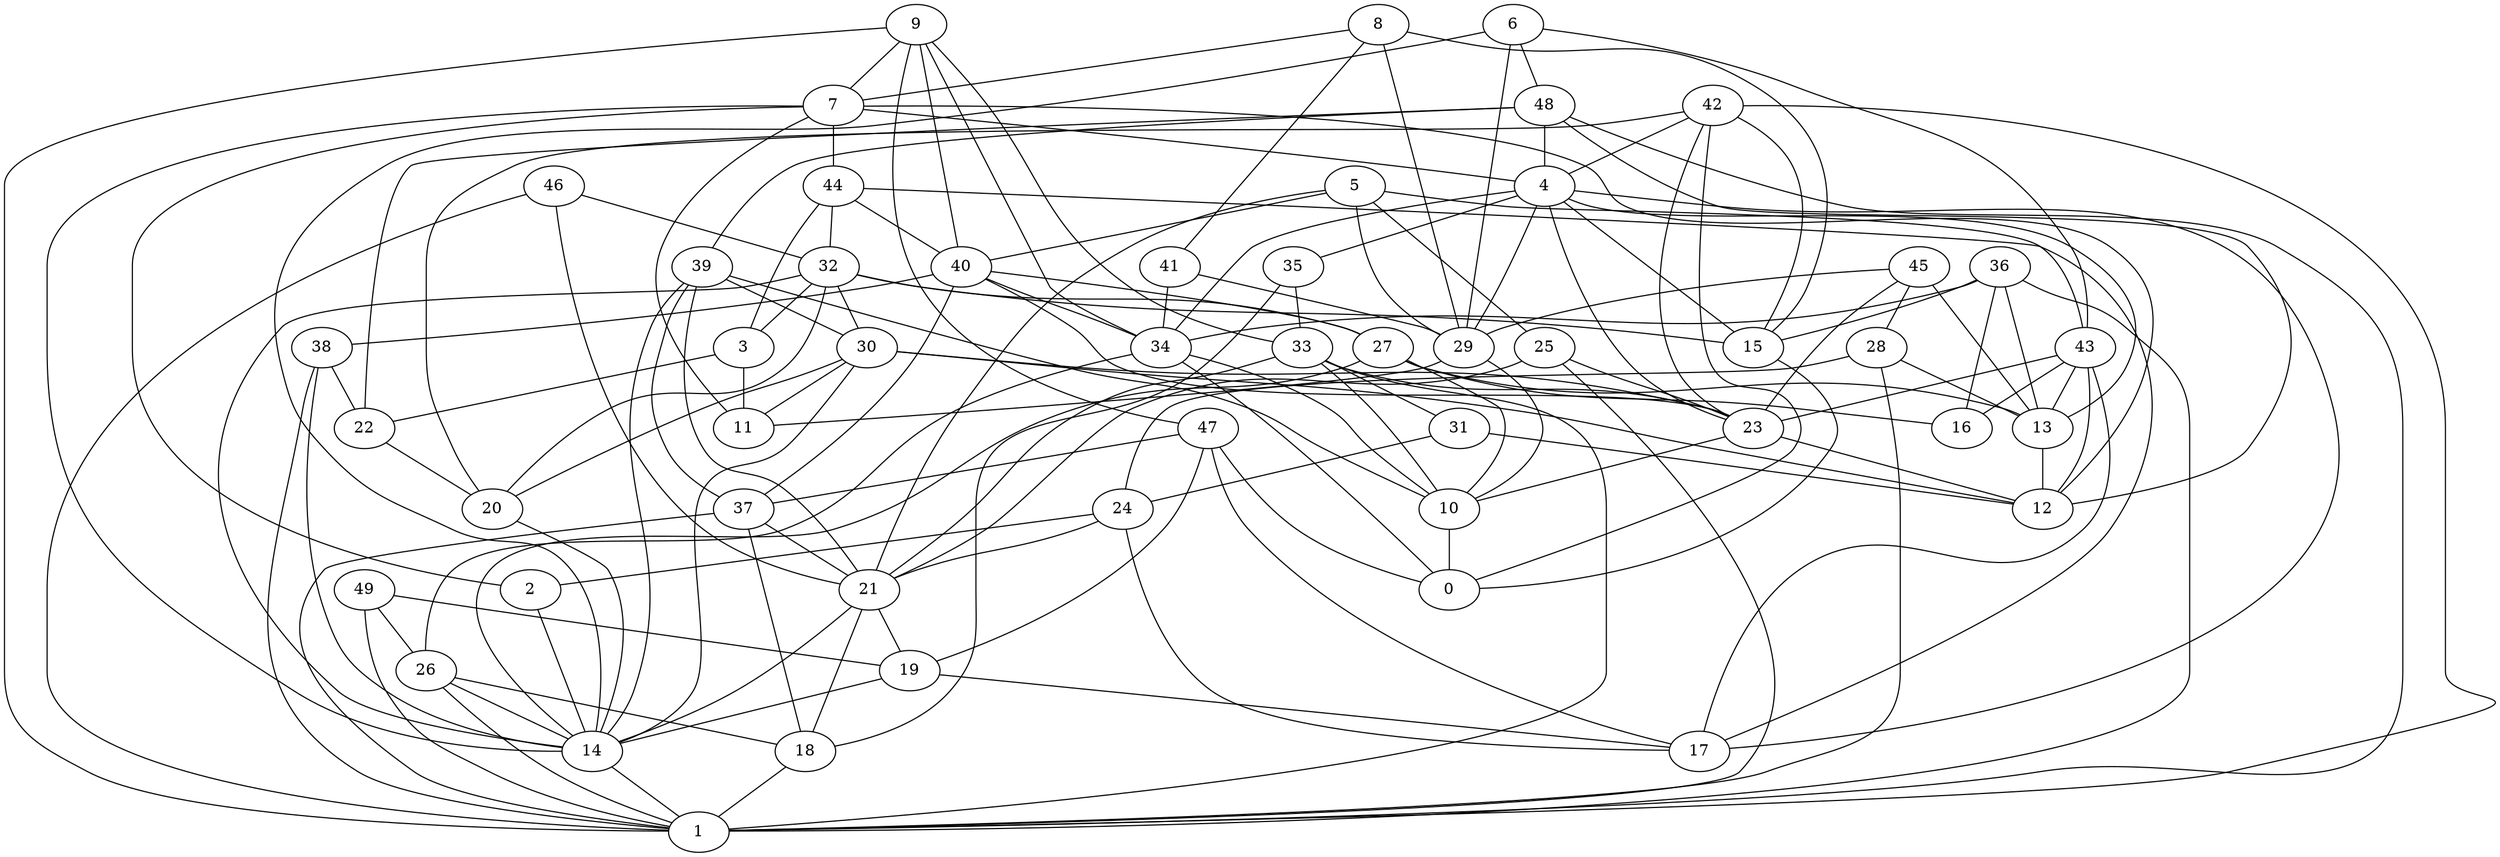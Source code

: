 digraph GG_graph {

subgraph G_graph {
edge [color = black]
"18" -> "1" [dir = none]
"46" -> "1" [dir = none]
"46" -> "32" [dir = none]
"46" -> "21" [dir = none]
"37" -> "18" [dir = none]
"37" -> "1" [dir = none]
"37" -> "21" [dir = none]
"47" -> "0" [dir = none]
"47" -> "37" [dir = none]
"47" -> "19" [dir = none]
"47" -> "17" [dir = none]
"5" -> "25" [dir = none]
"5" -> "40" [dir = none]
"5" -> "29" [dir = none]
"5" -> "21" [dir = none]
"5" -> "43" [dir = none]
"9" -> "47" [dir = none]
"9" -> "1" [dir = none]
"9" -> "7" [dir = none]
"9" -> "33" [dir = none]
"9" -> "34" [dir = none]
"9" -> "40" [dir = none]
"27" -> "16" [dir = none]
"27" -> "14" [dir = none]
"27" -> "10" [dir = none]
"27" -> "13" [dir = none]
"35" -> "18" [dir = none]
"35" -> "33" [dir = none]
"38" -> "1" [dir = none]
"38" -> "22" [dir = none]
"38" -> "14" [dir = none]
"8" -> "15" [dir = none]
"8" -> "29" [dir = none]
"8" -> "7" [dir = none]
"8" -> "41" [dir = none]
"10" -> "0" [dir = none]
"7" -> "14" [dir = none]
"7" -> "4" [dir = none]
"7" -> "11" [dir = none]
"7" -> "12" [dir = none]
"7" -> "44" [dir = none]
"7" -> "2" [dir = none]
"25" -> "1" [dir = none]
"25" -> "21" [dir = none]
"25" -> "23" [dir = none]
"2" -> "14" [dir = none]
"26" -> "14" [dir = none]
"26" -> "1" [dir = none]
"26" -> "18" [dir = none]
"32" -> "27" [dir = none]
"32" -> "15" [dir = none]
"32" -> "14" [dir = none]
"32" -> "20" [dir = none]
"32" -> "30" [dir = none]
"32" -> "3" [dir = none]
"13" -> "12" [dir = none]
"15" -> "0" [dir = none]
"29" -> "10" [dir = none]
"29" -> "11" [dir = none]
"4" -> "35" [dir = none]
"4" -> "17" [dir = none]
"4" -> "34" [dir = none]
"4" -> "13" [dir = none]
"4" -> "23" [dir = none]
"4" -> "29" [dir = none]
"4" -> "15" [dir = none]
"36" -> "34" [dir = none]
"36" -> "16" [dir = none]
"36" -> "13" [dir = none]
"36" -> "1" [dir = none]
"36" -> "15" [dir = none]
"22" -> "20" [dir = none]
"40" -> "23" [dir = none]
"40" -> "37" [dir = none]
"40" -> "27" [dir = none]
"40" -> "34" [dir = none]
"40" -> "38" [dir = none]
"33" -> "10" [dir = none]
"33" -> "31" [dir = none]
"33" -> "21" [dir = none]
"33" -> "23" [dir = none]
"33" -> "1" [dir = none]
"48" -> "39" [dir = none]
"48" -> "4" [dir = none]
"48" -> "1" [dir = none]
"48" -> "12" [dir = none]
"48" -> "22" [dir = none]
"39" -> "30" [dir = none]
"39" -> "10" [dir = none]
"39" -> "14" [dir = none]
"39" -> "37" [dir = none]
"39" -> "21" [dir = none]
"31" -> "24" [dir = none]
"31" -> "12" [dir = none]
"44" -> "17" [dir = none]
"44" -> "3" [dir = none]
"44" -> "32" [dir = none]
"44" -> "40" [dir = none]
"41" -> "29" [dir = none]
"41" -> "34" [dir = none]
"28" -> "1" [dir = none]
"28" -> "13" [dir = none]
"28" -> "24" [dir = none]
"30" -> "11" [dir = none]
"30" -> "12" [dir = none]
"30" -> "20" [dir = none]
"30" -> "14" [dir = none]
"30" -> "23" [dir = none]
"3" -> "22" [dir = none]
"3" -> "11" [dir = none]
"45" -> "29" [dir = none]
"45" -> "13" [dir = none]
"45" -> "23" [dir = none]
"45" -> "28" [dir = none]
"6" -> "48" [dir = none]
"6" -> "14" [dir = none]
"6" -> "29" [dir = none]
"6" -> "43" [dir = none]
"19" -> "17" [dir = none]
"19" -> "14" [dir = none]
"43" -> "12" [dir = none]
"43" -> "23" [dir = none]
"43" -> "17" [dir = none]
"43" -> "13" [dir = none]
"43" -> "16" [dir = none]
"34" -> "10" [dir = none]
"34" -> "0" [dir = none]
"34" -> "26" [dir = none]
"14" -> "1" [dir = none]
"20" -> "14" [dir = none]
"23" -> "12" [dir = none]
"23" -> "10" [dir = none]
"21" -> "19" [dir = none]
"21" -> "18" [dir = none]
"21" -> "14" [dir = none]
"49" -> "1" [dir = none]
"49" -> "26" [dir = none]
"49" -> "19" [dir = none]
"42" -> "4" [dir = none]
"42" -> "23" [dir = none]
"42" -> "0" [dir = none]
"42" -> "15" [dir = none]
"42" -> "1" [dir = none]
"42" -> "20" [dir = none]
"24" -> "2" [dir = none]
"24" -> "21" [dir = none]
"24" -> "17" [dir = none]
}

}
